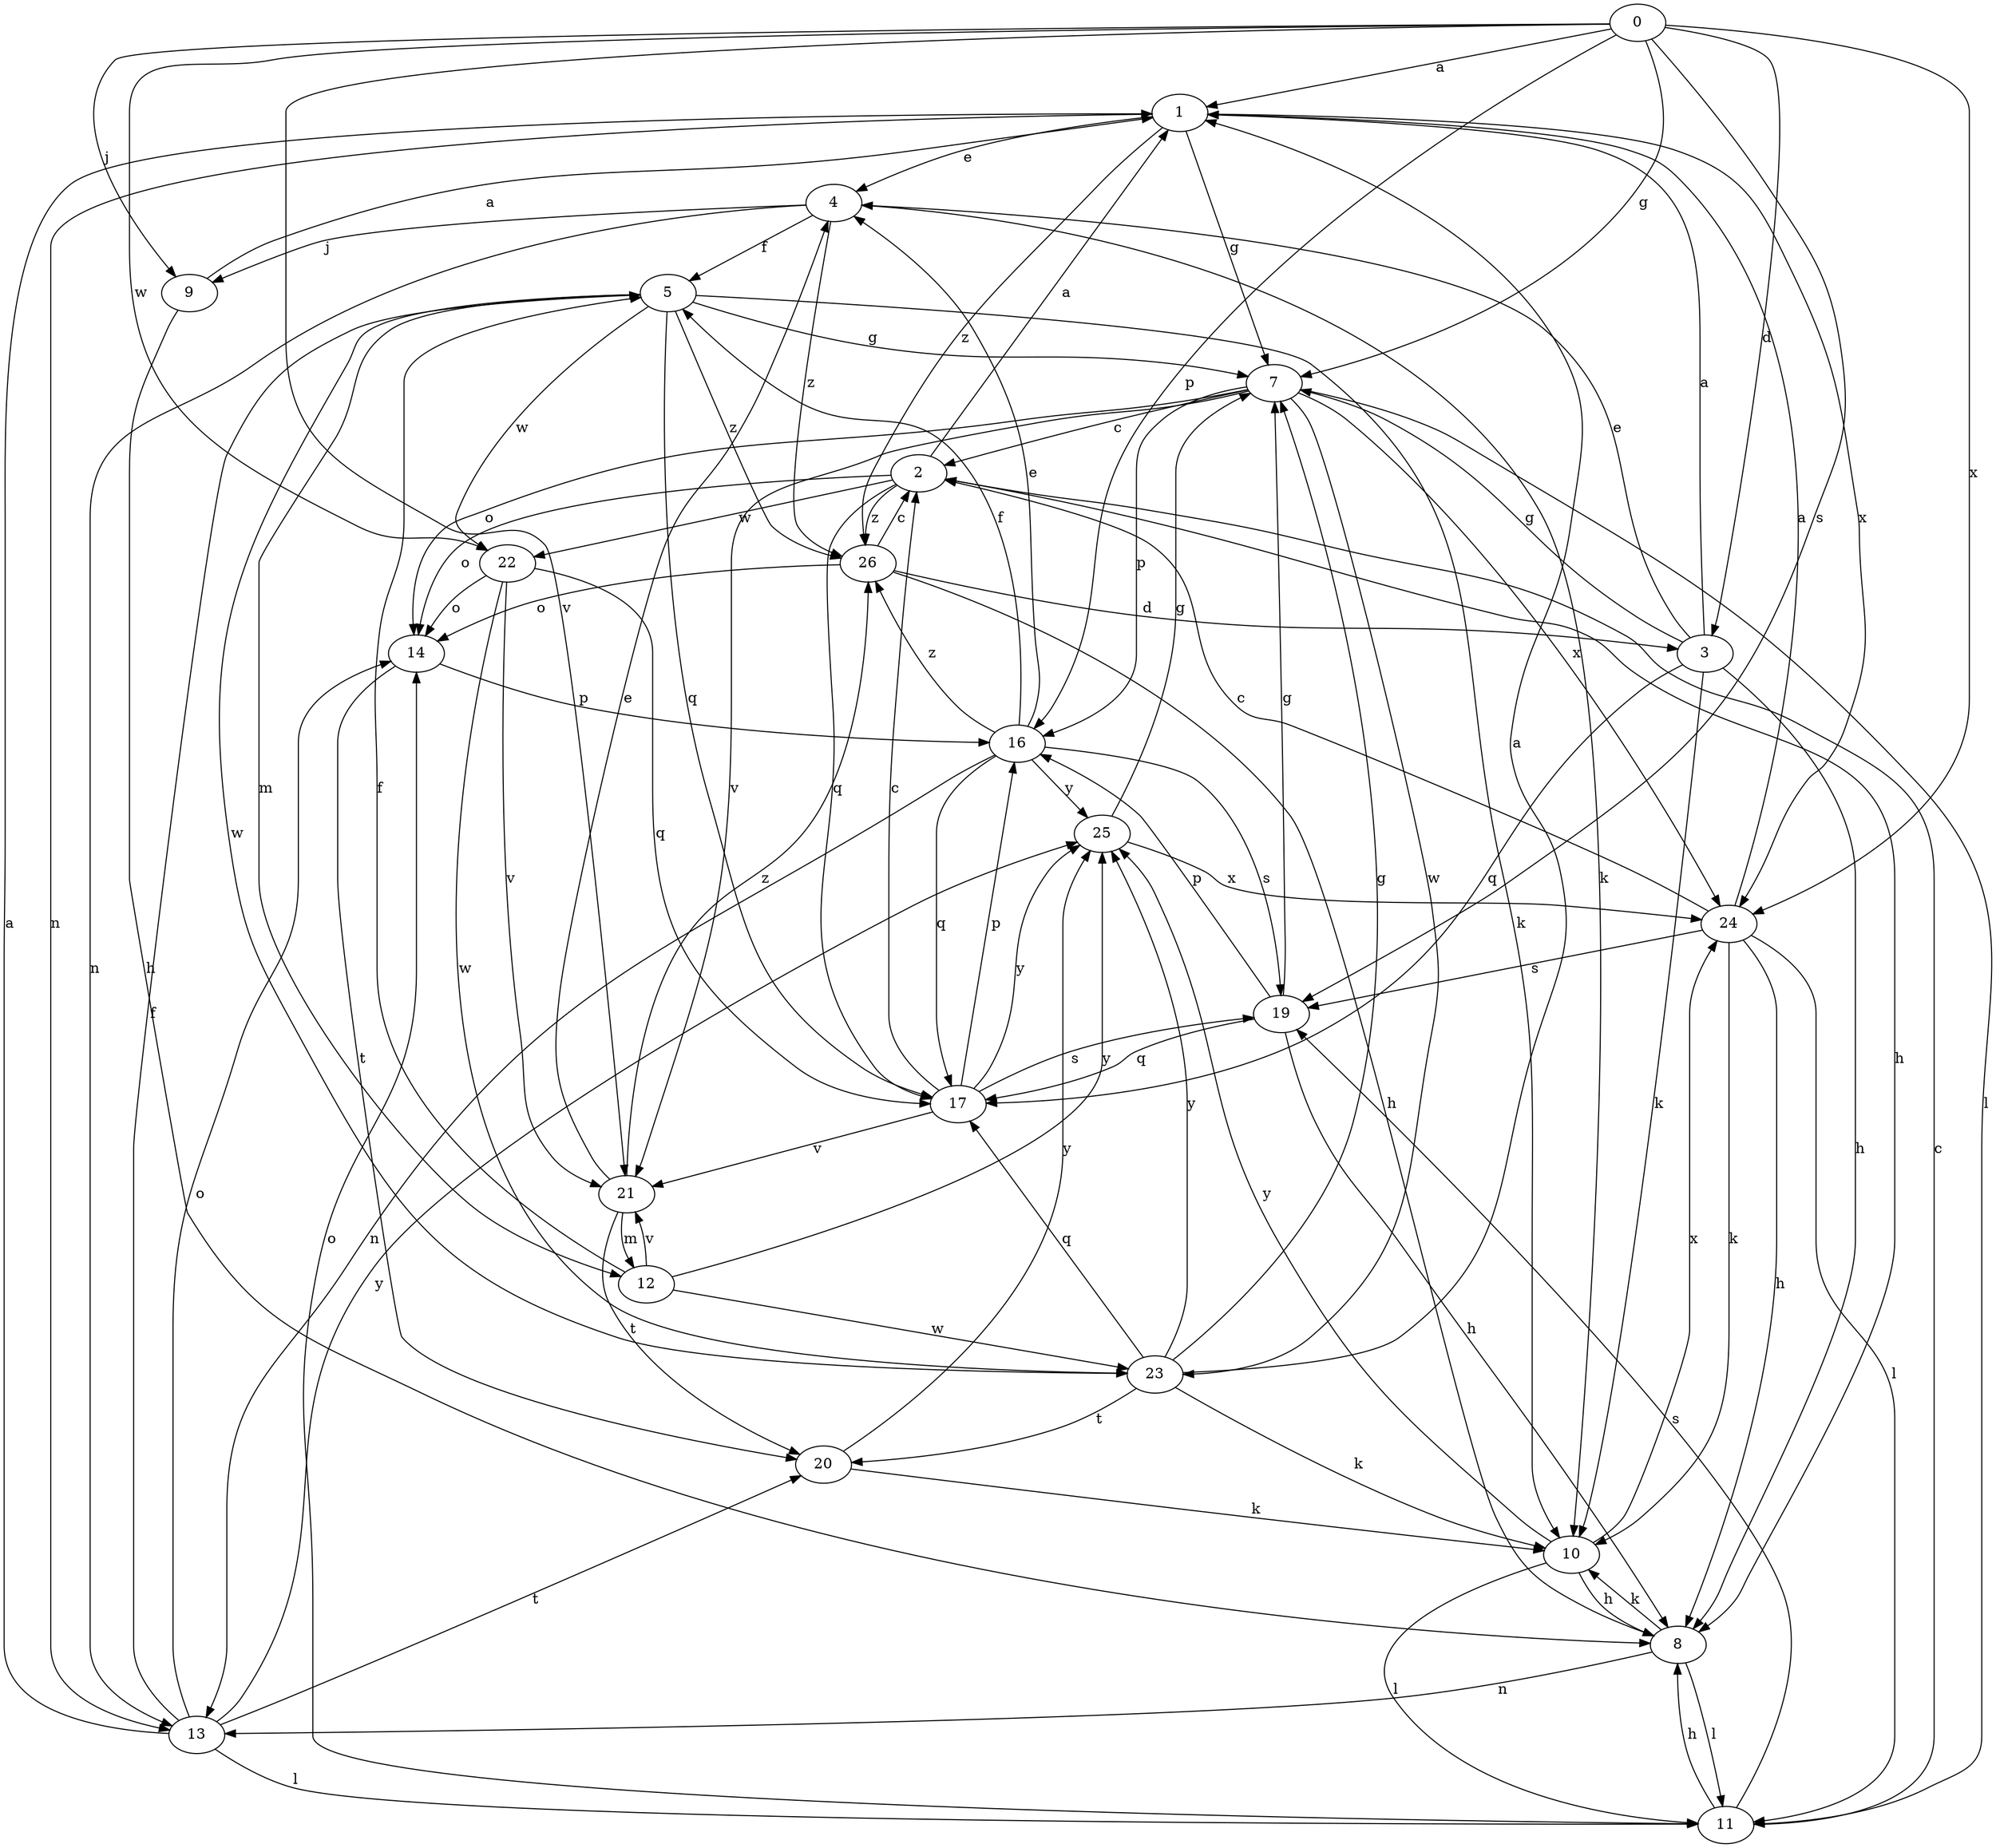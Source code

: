 strict digraph  {
0;
1;
2;
3;
4;
5;
7;
8;
9;
10;
11;
12;
13;
14;
16;
17;
19;
20;
21;
22;
23;
24;
25;
26;
0 -> 1  [label=a];
0 -> 3  [label=d];
0 -> 7  [label=g];
0 -> 9  [label=j];
0 -> 16  [label=p];
0 -> 19  [label=s];
0 -> 21  [label=v];
0 -> 22  [label=w];
0 -> 24  [label=x];
1 -> 4  [label=e];
1 -> 7  [label=g];
1 -> 13  [label=n];
1 -> 24  [label=x];
1 -> 26  [label=z];
2 -> 1  [label=a];
2 -> 8  [label=h];
2 -> 14  [label=o];
2 -> 17  [label=q];
2 -> 22  [label=w];
2 -> 26  [label=z];
3 -> 1  [label=a];
3 -> 4  [label=e];
3 -> 7  [label=g];
3 -> 8  [label=h];
3 -> 10  [label=k];
3 -> 17  [label=q];
4 -> 5  [label=f];
4 -> 9  [label=j];
4 -> 10  [label=k];
4 -> 13  [label=n];
4 -> 26  [label=z];
5 -> 7  [label=g];
5 -> 10  [label=k];
5 -> 12  [label=m];
5 -> 17  [label=q];
5 -> 22  [label=w];
5 -> 23  [label=w];
5 -> 26  [label=z];
7 -> 2  [label=c];
7 -> 11  [label=l];
7 -> 14  [label=o];
7 -> 16  [label=p];
7 -> 21  [label=v];
7 -> 23  [label=w];
7 -> 24  [label=x];
8 -> 10  [label=k];
8 -> 11  [label=l];
8 -> 13  [label=n];
9 -> 1  [label=a];
9 -> 8  [label=h];
10 -> 8  [label=h];
10 -> 11  [label=l];
10 -> 24  [label=x];
10 -> 25  [label=y];
11 -> 2  [label=c];
11 -> 8  [label=h];
11 -> 14  [label=o];
11 -> 19  [label=s];
12 -> 5  [label=f];
12 -> 21  [label=v];
12 -> 23  [label=w];
12 -> 25  [label=y];
13 -> 1  [label=a];
13 -> 5  [label=f];
13 -> 11  [label=l];
13 -> 14  [label=o];
13 -> 20  [label=t];
13 -> 25  [label=y];
14 -> 16  [label=p];
14 -> 20  [label=t];
16 -> 4  [label=e];
16 -> 5  [label=f];
16 -> 13  [label=n];
16 -> 17  [label=q];
16 -> 19  [label=s];
16 -> 25  [label=y];
16 -> 26  [label=z];
17 -> 2  [label=c];
17 -> 16  [label=p];
17 -> 19  [label=s];
17 -> 21  [label=v];
17 -> 25  [label=y];
19 -> 7  [label=g];
19 -> 8  [label=h];
19 -> 16  [label=p];
19 -> 17  [label=q];
20 -> 10  [label=k];
20 -> 25  [label=y];
21 -> 4  [label=e];
21 -> 12  [label=m];
21 -> 20  [label=t];
21 -> 26  [label=z];
22 -> 14  [label=o];
22 -> 17  [label=q];
22 -> 21  [label=v];
22 -> 23  [label=w];
23 -> 1  [label=a];
23 -> 7  [label=g];
23 -> 10  [label=k];
23 -> 17  [label=q];
23 -> 20  [label=t];
23 -> 25  [label=y];
24 -> 1  [label=a];
24 -> 2  [label=c];
24 -> 8  [label=h];
24 -> 10  [label=k];
24 -> 11  [label=l];
24 -> 19  [label=s];
25 -> 7  [label=g];
25 -> 24  [label=x];
26 -> 2  [label=c];
26 -> 3  [label=d];
26 -> 8  [label=h];
26 -> 14  [label=o];
}
